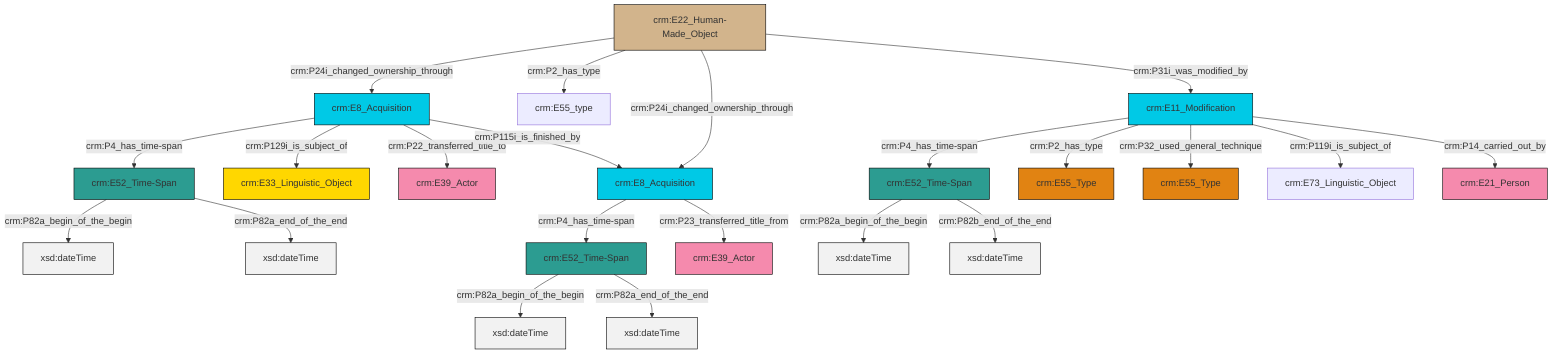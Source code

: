 graph TD
classDef Literal fill:#f2f2f2,stroke:#000000;
classDef CRM_Entity fill:#FFFFFF,stroke:#000000;
classDef Temporal_Entity fill:#00C9E6, stroke:#000000;
classDef Type fill:#E18312, stroke:#000000;
classDef Time-Span fill:#2C9C91, stroke:#000000;
classDef Appellation fill:#FFEB7F, stroke:#000000;
classDef Place fill:#008836, stroke:#000000;
classDef Persistent_Item fill:#B266B2, stroke:#000000;
classDef Conceptual_Object fill:#FFD700, stroke:#000000;
classDef Physical_Thing fill:#D2B48C, stroke:#000000;
classDef Actor fill:#f58aad, stroke:#000000;
classDef PC_Classes fill:#4ce600, stroke:#000000;
classDef Multi fill:#cccccc,stroke:#000000;

0["crm:E8_Acquisition"]:::Temporal_Entity -->|crm:P4_has_time-span| 1["crm:E52_Time-Span"]:::Time-Span
1["crm:E52_Time-Span"]:::Time-Span -->|crm:P82a_begin_of_the_begin| 2[xsd:dateTime]:::Literal
13["crm:E11_Modification"]:::Temporal_Entity -->|crm:P4_has_time-span| 11["crm:E52_Time-Span"]:::Time-Span
5["crm:E22_Human-Made_Object"]:::Physical_Thing -->|crm:P24i_changed_ownership_through| 16["crm:E8_Acquisition"]:::Temporal_Entity
13["crm:E11_Modification"]:::Temporal_Entity -->|crm:P2_has_type| 9["crm:E55_Type"]:::Type
0["crm:E8_Acquisition"]:::Temporal_Entity -->|crm:P23_transferred_title_from| 19["crm:E39_Actor"]:::Actor
1["crm:E52_Time-Span"]:::Time-Span -->|crm:P82a_end_of_the_end| 20[xsd:dateTime]:::Literal
13["crm:E11_Modification"]:::Temporal_Entity -->|crm:P32_used_general_technique| 14["crm:E55_Type"]:::Type
11["crm:E52_Time-Span"]:::Time-Span -->|crm:P82a_begin_of_the_begin| 24[xsd:dateTime]:::Literal
5["crm:E22_Human-Made_Object"]:::Physical_Thing -->|crm:P2_has_type| 3["crm:E55_type"]:::Default
16["crm:E8_Acquisition"]:::Temporal_Entity -->|crm:P4_has_time-span| 7["crm:E52_Time-Span"]:::Time-Span
7["crm:E52_Time-Span"]:::Time-Span -->|crm:P82a_begin_of_the_begin| 31[xsd:dateTime]:::Literal
13["crm:E11_Modification"]:::Temporal_Entity -->|crm:P119i_is_subject_of| 27["crm:E73_Linguistic_Object"]:::Default
16["crm:E8_Acquisition"]:::Temporal_Entity -->|crm:P129i_is_subject_of| 32["crm:E33_Linguistic_Object"]:::Conceptual_Object
16["crm:E8_Acquisition"]:::Temporal_Entity -->|crm:P22_transferred_title_to| 21["crm:E39_Actor"]:::Actor
7["crm:E52_Time-Span"]:::Time-Span -->|crm:P82a_end_of_the_end| 33[xsd:dateTime]:::Literal
13["crm:E11_Modification"]:::Temporal_Entity -->|crm:P14_carried_out_by| 17["crm:E21_Person"]:::Actor
16["crm:E8_Acquisition"]:::Temporal_Entity -->|crm:P115i_is_finished_by| 0["crm:E8_Acquisition"]:::Temporal_Entity
5["crm:E22_Human-Made_Object"]:::Physical_Thing -->|crm:P24i_changed_ownership_through| 0["crm:E8_Acquisition"]:::Temporal_Entity
5["crm:E22_Human-Made_Object"]:::Physical_Thing -->|crm:P31i_was_modified_by| 13["crm:E11_Modification"]:::Temporal_Entity
11["crm:E52_Time-Span"]:::Time-Span -->|crm:P82b_end_of_the_end| 35[xsd:dateTime]:::Literal